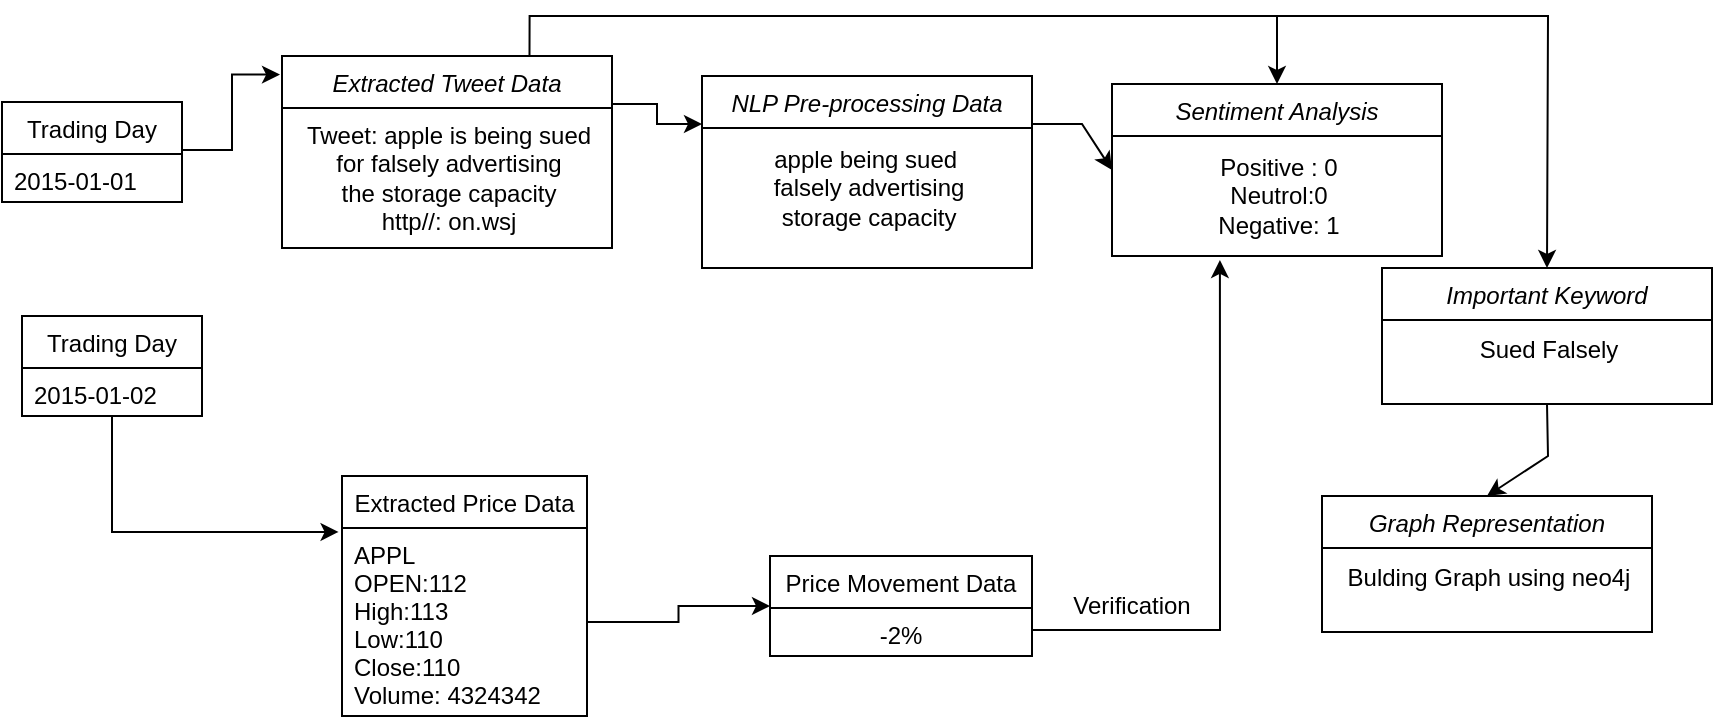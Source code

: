<mxfile version="20.2.7" type="device"><diagram id="C5RBs43oDa-KdzZeNtuy" name="Page-1"><mxGraphModel dx="1422" dy="754" grid="1" gridSize="10" guides="1" tooltips="1" connect="1" arrows="1" fold="1" page="1" pageScale="1" pageWidth="1169" pageHeight="827" math="0" shadow="0"><root><mxCell id="WIyWlLk6GJQsqaUBKTNV-0"/><mxCell id="WIyWlLk6GJQsqaUBKTNV-1" parent="WIyWlLk6GJQsqaUBKTNV-0"/><mxCell id="_bsVRaVrTrIiaEHJLhWf-18" style="edgeStyle=orthogonalEdgeStyle;rounded=0;orthogonalLoop=1;jettySize=auto;html=1;exitX=1;exitY=0.25;exitDx=0;exitDy=0;entryX=0;entryY=0.25;entryDx=0;entryDy=0;" parent="WIyWlLk6GJQsqaUBKTNV-1" source="zkfFHV4jXpPFQw0GAbJ--0" target="_bsVRaVrTrIiaEHJLhWf-3" edge="1"><mxGeometry relative="1" as="geometry"/></mxCell><mxCell id="_bsVRaVrTrIiaEHJLhWf-19" style="edgeStyle=orthogonalEdgeStyle;rounded=0;orthogonalLoop=1;jettySize=auto;html=1;exitX=0.75;exitY=0;exitDx=0;exitDy=0;entryX=0.5;entryY=0;entryDx=0;entryDy=0;" parent="WIyWlLk6GJQsqaUBKTNV-1" source="zkfFHV4jXpPFQw0GAbJ--0" target="_bsVRaVrTrIiaEHJLhWf-5" edge="1"><mxGeometry relative="1" as="geometry"/></mxCell><mxCell id="zkfFHV4jXpPFQw0GAbJ--0" value="Extracted Tweet Data" style="swimlane;fontStyle=2;align=center;verticalAlign=top;childLayout=stackLayout;horizontal=1;startSize=26;horizontalStack=0;resizeParent=1;resizeLast=0;collapsible=1;marginBottom=0;rounded=0;shadow=0;strokeWidth=1;" parent="WIyWlLk6GJQsqaUBKTNV-1" vertex="1"><mxGeometry x="170" y="70" width="165" height="96" as="geometry"><mxRectangle x="230" y="140" width="160" height="26" as="alternateBounds"/></mxGeometry></mxCell><mxCell id="_bsVRaVrTrIiaEHJLhWf-2" value="Tweet: apple is being sued&lt;br&gt;for falsely advertising&lt;br&gt;the storage capacity&lt;br&gt;http//: on.wsj" style="text;html=1;align=center;verticalAlign=middle;resizable=0;points=[];autosize=1;strokeColor=none;fillColor=none;" parent="zkfFHV4jXpPFQw0GAbJ--0" vertex="1"><mxGeometry y="26" width="165" height="70" as="geometry"/></mxCell><mxCell id="_bsVRaVrTrIiaEHJLhWf-16" style="edgeStyle=orthogonalEdgeStyle;rounded=0;orthogonalLoop=1;jettySize=auto;html=1;entryX=-0.006;entryY=0.097;entryDx=0;entryDy=0;entryPerimeter=0;exitX=0.967;exitY=-0.091;exitDx=0;exitDy=0;exitPerimeter=0;" parent="WIyWlLk6GJQsqaUBKTNV-1" source="RCw392FWrIRmvCFPhMPX-1" target="zkfFHV4jXpPFQw0GAbJ--0" edge="1"><mxGeometry relative="1" as="geometry"><mxPoint x="85" y="80" as="targetPoint"/><mxPoint x="130" y="118" as="sourcePoint"/></mxGeometry></mxCell><mxCell id="_bsVRaVrTrIiaEHJLhWf-17" style="edgeStyle=orthogonalEdgeStyle;rounded=0;orthogonalLoop=1;jettySize=auto;html=1;exitX=0.5;exitY=1;exitDx=0;exitDy=0;entryX=-0.014;entryY=0.021;entryDx=0;entryDy=0;entryPerimeter=0;" parent="WIyWlLk6GJQsqaUBKTNV-1" source="zkfFHV4jXpPFQw0GAbJ--6" target="_bsVRaVrTrIiaEHJLhWf-12" edge="1"><mxGeometry relative="1" as="geometry"/></mxCell><mxCell id="zkfFHV4jXpPFQw0GAbJ--6" value="Trading Day" style="swimlane;fontStyle=0;align=center;verticalAlign=top;childLayout=stackLayout;horizontal=1;startSize=26;horizontalStack=0;resizeParent=1;resizeLast=0;collapsible=1;marginBottom=0;rounded=0;shadow=0;strokeWidth=1;" parent="WIyWlLk6GJQsqaUBKTNV-1" vertex="1"><mxGeometry x="40" y="200" width="90" height="50" as="geometry"><mxRectangle x="40" y="200" width="160" height="26" as="alternateBounds"/></mxGeometry></mxCell><mxCell id="zkfFHV4jXpPFQw0GAbJ--7" value="2015-01-02" style="text;align=left;verticalAlign=top;spacingLeft=4;spacingRight=4;overflow=hidden;rotatable=0;points=[[0,0.5],[1,0.5]];portConstraint=eastwest;" parent="zkfFHV4jXpPFQw0GAbJ--6" vertex="1"><mxGeometry y="26" width="90" height="22" as="geometry"/></mxCell><mxCell id="_bsVRaVrTrIiaEHJLhWf-22" style="edgeStyle=none;rounded=0;orthogonalLoop=1;jettySize=auto;html=1;exitX=1;exitY=0.25;exitDx=0;exitDy=0;entryX=0;entryY=0.5;entryDx=0;entryDy=0;" parent="WIyWlLk6GJQsqaUBKTNV-1" source="_bsVRaVrTrIiaEHJLhWf-3" target="_bsVRaVrTrIiaEHJLhWf-5" edge="1"><mxGeometry relative="1" as="geometry"><Array as="points"><mxPoint x="570" y="104"/></Array></mxGeometry></mxCell><mxCell id="_bsVRaVrTrIiaEHJLhWf-3" value="NLP Pre-processing Data" style="swimlane;fontStyle=2;align=center;verticalAlign=top;childLayout=stackLayout;horizontal=1;startSize=26;horizontalStack=0;resizeParent=1;resizeLast=0;collapsible=1;marginBottom=0;rounded=0;shadow=0;strokeWidth=1;" parent="WIyWlLk6GJQsqaUBKTNV-1" vertex="1"><mxGeometry x="380" y="80" width="165" height="96" as="geometry"><mxRectangle x="230" y="140" width="160" height="26" as="alternateBounds"/></mxGeometry></mxCell><mxCell id="_bsVRaVrTrIiaEHJLhWf-4" value="&lt;span class=&quot;JsGRdQ&quot;&gt;apple being sued&amp;nbsp;&lt;br&gt;falsely advertising&lt;/span&gt;&lt;span class=&quot;JsGRdQ white-space-prewrap&quot;&gt;  &lt;br&gt;&lt;/span&gt;&lt;span class=&quot;JsGRdQ&quot;&gt;storage capacity&lt;/span&gt;&lt;span class=&quot;JsGRdQ white-space-prewrap&quot;&gt;&lt;/span&gt;" style="text;html=1;align=center;verticalAlign=middle;resizable=0;points=[];autosize=1;strokeColor=none;fillColor=none;" parent="_bsVRaVrTrIiaEHJLhWf-3" vertex="1"><mxGeometry y="26" width="165" height="60" as="geometry"/></mxCell><mxCell id="_bsVRaVrTrIiaEHJLhWf-5" value="Sentiment Analysis" style="swimlane;fontStyle=2;align=center;verticalAlign=top;childLayout=stackLayout;horizontal=1;startSize=26;horizontalStack=0;resizeParent=1;resizeLast=0;collapsible=1;marginBottom=0;rounded=0;shadow=0;strokeWidth=1;fillColor=none;" parent="WIyWlLk6GJQsqaUBKTNV-1" vertex="1"><mxGeometry x="585" y="84" width="165" height="86" as="geometry"><mxRectangle x="230" y="140" width="160" height="26" as="alternateBounds"/></mxGeometry></mxCell><mxCell id="_bsVRaVrTrIiaEHJLhWf-7" value="&lt;div&gt;Positive : 0&lt;/div&gt;&lt;div&gt;Neutrol:0&lt;/div&gt;&lt;div&gt;Negative: 1&lt;/div&gt;" style="text;html=1;align=center;verticalAlign=middle;resizable=0;points=[];autosize=1;strokeColor=none;fillColor=none;" parent="_bsVRaVrTrIiaEHJLhWf-5" vertex="1"><mxGeometry y="26" width="165" height="60" as="geometry"/></mxCell><mxCell id="_bsVRaVrTrIiaEHJLhWf-25" style="edgeStyle=none;rounded=0;orthogonalLoop=1;jettySize=auto;html=1;exitX=0.5;exitY=1;exitDx=0;exitDy=0;entryX=0.5;entryY=0;entryDx=0;entryDy=0;" parent="WIyWlLk6GJQsqaUBKTNV-1" source="_bsVRaVrTrIiaEHJLhWf-9" target="_bsVRaVrTrIiaEHJLhWf-23" edge="1"><mxGeometry relative="1" as="geometry"><Array as="points"><mxPoint x="803" y="270"/></Array></mxGeometry></mxCell><mxCell id="_bsVRaVrTrIiaEHJLhWf-9" value="Important Keyword" style="swimlane;fontStyle=2;align=center;verticalAlign=top;childLayout=stackLayout;horizontal=1;startSize=26;horizontalStack=0;resizeParent=1;resizeLast=0;collapsible=1;marginBottom=0;rounded=0;shadow=0;strokeWidth=1;fillColor=none;" parent="WIyWlLk6GJQsqaUBKTNV-1" vertex="1"><mxGeometry x="720" y="176" width="165" height="68" as="geometry"><mxRectangle x="230" y="140" width="160" height="26" as="alternateBounds"/></mxGeometry></mxCell><mxCell id="_bsVRaVrTrIiaEHJLhWf-10" value="&lt;span class=&quot;JsGRdQ&quot;&gt;Sued Falsely&lt;/span&gt;&lt;span class=&quot;JsGRdQ white-space-prewrap&quot;&gt;&lt;/span&gt;" style="text;html=1;align=center;verticalAlign=middle;resizable=0;points=[];autosize=1;strokeColor=none;fillColor=none;" parent="_bsVRaVrTrIiaEHJLhWf-9" vertex="1"><mxGeometry y="26" width="165" height="30" as="geometry"/></mxCell><mxCell id="_bsVRaVrTrIiaEHJLhWf-11" value="Extracted Price Data" style="swimlane;fontStyle=0;align=center;verticalAlign=top;childLayout=stackLayout;horizontal=1;startSize=26;horizontalStack=0;resizeParent=1;resizeLast=0;collapsible=1;marginBottom=0;rounded=0;shadow=0;strokeWidth=1;" parent="WIyWlLk6GJQsqaUBKTNV-1" vertex="1"><mxGeometry x="200" y="280" width="122.5" height="120" as="geometry"><mxRectangle x="40" y="200" width="160" height="26" as="alternateBounds"/></mxGeometry></mxCell><mxCell id="_bsVRaVrTrIiaEHJLhWf-12" value="APPL&#10;OPEN:112&#10;High:113&#10;Low:110&#10;Close:110&#10;Volume: 4324342" style="text;align=left;verticalAlign=top;spacingLeft=4;spacingRight=4;overflow=hidden;rotatable=0;points=[[0,0.5],[1,0.5]];portConstraint=eastwest;" parent="_bsVRaVrTrIiaEHJLhWf-11" vertex="1"><mxGeometry y="26" width="122.5" height="94" as="geometry"/></mxCell><mxCell id="_bsVRaVrTrIiaEHJLhWf-13" value="Price Movement Data" style="swimlane;fontStyle=0;align=center;verticalAlign=top;childLayout=stackLayout;horizontal=1;startSize=26;horizontalStack=0;resizeParent=1;resizeLast=0;collapsible=1;marginBottom=0;rounded=0;shadow=0;strokeWidth=1;" parent="WIyWlLk6GJQsqaUBKTNV-1" vertex="1"><mxGeometry x="414" y="320" width="131" height="50" as="geometry"><mxRectangle x="40" y="200" width="160" height="26" as="alternateBounds"/></mxGeometry></mxCell><mxCell id="_bsVRaVrTrIiaEHJLhWf-14" value="-2%" style="text;align=center;verticalAlign=top;spacingLeft=4;spacingRight=4;overflow=hidden;rotatable=0;points=[[0,0.5],[1,0.5]];portConstraint=eastwest;" parent="_bsVRaVrTrIiaEHJLhWf-13" vertex="1"><mxGeometry y="26" width="131" height="22" as="geometry"/></mxCell><mxCell id="_bsVRaVrTrIiaEHJLhWf-20" style="edgeStyle=orthogonalEdgeStyle;rounded=0;orthogonalLoop=1;jettySize=auto;html=1;exitX=1;exitY=0.5;exitDx=0;exitDy=0;entryX=0;entryY=0.5;entryDx=0;entryDy=0;" parent="WIyWlLk6GJQsqaUBKTNV-1" source="_bsVRaVrTrIiaEHJLhWf-12" target="_bsVRaVrTrIiaEHJLhWf-13" edge="1"><mxGeometry relative="1" as="geometry"/></mxCell><mxCell id="_bsVRaVrTrIiaEHJLhWf-21" value="" style="endArrow=classic;html=1;rounded=0;entryX=0.5;entryY=0;entryDx=0;entryDy=0;" parent="WIyWlLk6GJQsqaUBKTNV-1" target="_bsVRaVrTrIiaEHJLhWf-9" edge="1"><mxGeometry width="50" height="50" relative="1" as="geometry"><mxPoint x="640" y="50" as="sourcePoint"/><mxPoint x="840" y="50" as="targetPoint"/><Array as="points"><mxPoint x="803" y="50"/></Array></mxGeometry></mxCell><mxCell id="_bsVRaVrTrIiaEHJLhWf-23" value="Graph Representation" style="swimlane;fontStyle=2;align=center;verticalAlign=top;childLayout=stackLayout;horizontal=1;startSize=26;horizontalStack=0;resizeParent=1;resizeLast=0;collapsible=1;marginBottom=0;rounded=0;shadow=0;strokeWidth=1;fillColor=none;" parent="WIyWlLk6GJQsqaUBKTNV-1" vertex="1"><mxGeometry x="690" y="290" width="165" height="68" as="geometry"><mxRectangle x="230" y="140" width="160" height="26" as="alternateBounds"/></mxGeometry></mxCell><mxCell id="_bsVRaVrTrIiaEHJLhWf-24" value="Bulding Graph using neo4j" style="text;html=1;align=center;verticalAlign=middle;resizable=0;points=[];autosize=1;strokeColor=none;fillColor=none;" parent="_bsVRaVrTrIiaEHJLhWf-23" vertex="1"><mxGeometry y="26" width="165" height="30" as="geometry"/></mxCell><mxCell id="_bsVRaVrTrIiaEHJLhWf-26" style="edgeStyle=orthogonalEdgeStyle;rounded=0;orthogonalLoop=1;jettySize=auto;html=1;exitX=1;exitY=0.5;exitDx=0;exitDy=0;entryX=0.327;entryY=1.033;entryDx=0;entryDy=0;entryPerimeter=0;" parent="WIyWlLk6GJQsqaUBKTNV-1" source="_bsVRaVrTrIiaEHJLhWf-14" target="_bsVRaVrTrIiaEHJLhWf-7" edge="1"><mxGeometry relative="1" as="geometry"/></mxCell><mxCell id="_bsVRaVrTrIiaEHJLhWf-27" value="Verification" style="text;html=1;strokeColor=none;fillColor=none;align=center;verticalAlign=middle;whiteSpace=wrap;rounded=0;rotation=0;" parent="WIyWlLk6GJQsqaUBKTNV-1" vertex="1"><mxGeometry x="560" y="330" width="70" height="30" as="geometry"/></mxCell><mxCell id="RCw392FWrIRmvCFPhMPX-0" value="Trading Day" style="swimlane;fontStyle=0;align=center;verticalAlign=top;childLayout=stackLayout;horizontal=1;startSize=26;horizontalStack=0;resizeParent=1;resizeLast=0;collapsible=1;marginBottom=0;rounded=0;shadow=0;strokeWidth=1;" vertex="1" parent="WIyWlLk6GJQsqaUBKTNV-1"><mxGeometry x="30" y="93" width="90" height="50" as="geometry"><mxRectangle x="40" y="200" width="160" height="26" as="alternateBounds"/></mxGeometry></mxCell><mxCell id="RCw392FWrIRmvCFPhMPX-1" value="2015-01-01" style="text;align=left;verticalAlign=top;spacingLeft=4;spacingRight=4;overflow=hidden;rotatable=0;points=[[0,0.5],[1,0.5]];portConstraint=eastwest;" vertex="1" parent="RCw392FWrIRmvCFPhMPX-0"><mxGeometry y="26" width="90" height="22" as="geometry"/></mxCell></root></mxGraphModel></diagram></mxfile>